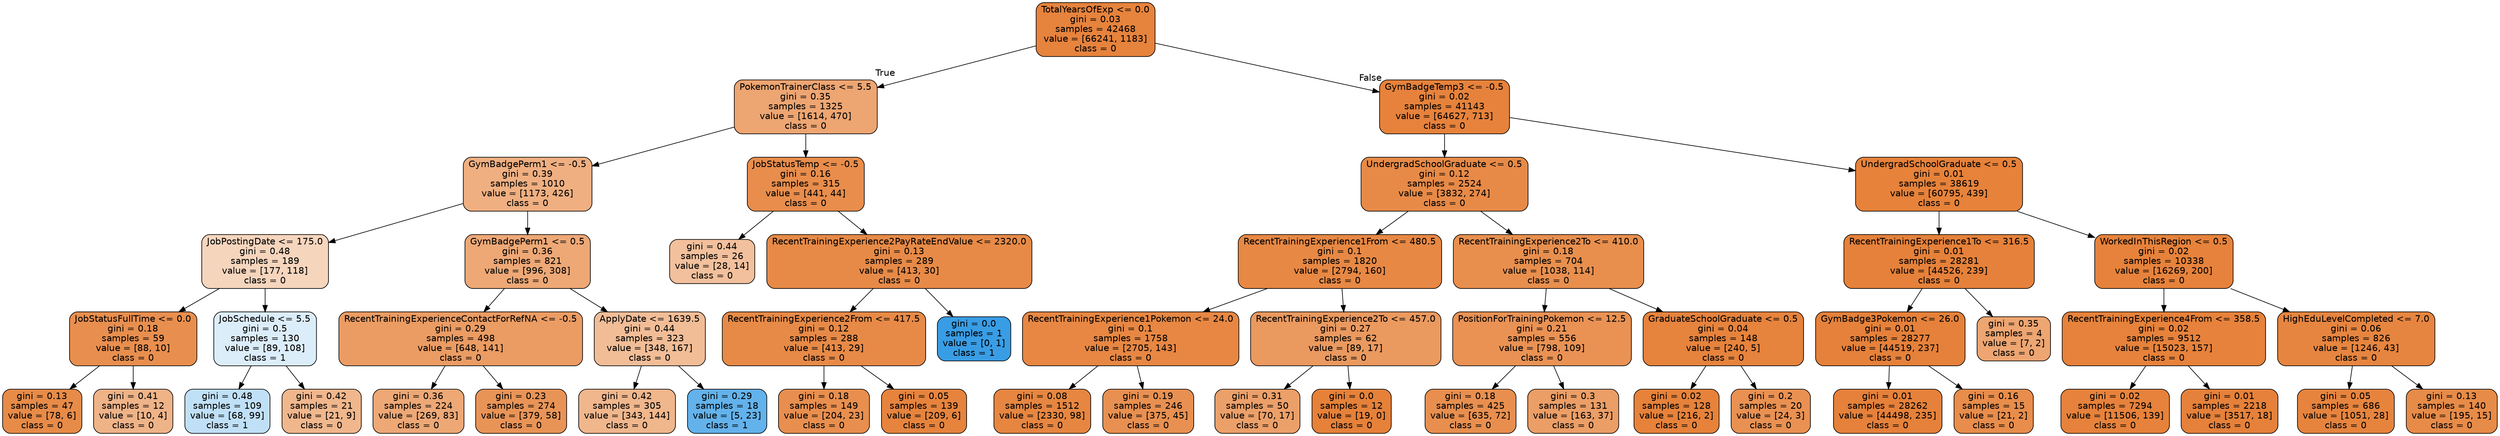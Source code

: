 digraph Tree {
node [shape=box, style="filled, rounded", color="black", fontname=helvetica] ;
edge [fontname=helvetica] ;
0 [label="TotalYearsOfExp <= 0.0\ngini = 0.03\nsamples = 42468\nvalue = [66241, 1183]\nclass = 0", fillcolor="#e58139fa"] ;
1 [label="PokemonTrainerClass <= 5.5\ngini = 0.35\nsamples = 1325\nvalue = [1614, 470]\nclass = 0", fillcolor="#e58139b5"] ;
0 -> 1 [labeldistance=2.5, labelangle=45, headlabel="True"] ;
2 [label="GymBadgePerm1 <= -0.5\ngini = 0.39\nsamples = 1010\nvalue = [1173, 426]\nclass = 0", fillcolor="#e58139a2"] ;
1 -> 2 ;
3 [label="JobPostingDate <= 175.0\ngini = 0.48\nsamples = 189\nvalue = [177, 118]\nclass = 0", fillcolor="#e5813955"] ;
2 -> 3 ;
4 [label="JobStatusFullTime <= 0.0\ngini = 0.18\nsamples = 59\nvalue = [88, 10]\nclass = 0", fillcolor="#e58139e2"] ;
3 -> 4 ;
5 [label="gini = 0.13\nsamples = 47\nvalue = [78, 6]\nclass = 0", fillcolor="#e58139eb"] ;
4 -> 5 ;
6 [label="gini = 0.41\nsamples = 12\nvalue = [10, 4]\nclass = 0", fillcolor="#e5813999"] ;
4 -> 6 ;
7 [label="JobSchedule <= 5.5\ngini = 0.5\nsamples = 130\nvalue = [89, 108]\nclass = 1", fillcolor="#399de52d"] ;
3 -> 7 ;
8 [label="gini = 0.48\nsamples = 109\nvalue = [68, 99]\nclass = 1", fillcolor="#399de550"] ;
7 -> 8 ;
9 [label="gini = 0.42\nsamples = 21\nvalue = [21, 9]\nclass = 0", fillcolor="#e5813992"] ;
7 -> 9 ;
10 [label="GymBadgePerm1 <= 0.5\ngini = 0.36\nsamples = 821\nvalue = [996, 308]\nclass = 0", fillcolor="#e58139b0"] ;
2 -> 10 ;
11 [label="RecentTrainingExperienceContactForRefNA <= -0.5\ngini = 0.29\nsamples = 498\nvalue = [648, 141]\nclass = 0", fillcolor="#e58139c8"] ;
10 -> 11 ;
12 [label="gini = 0.36\nsamples = 224\nvalue = [269, 83]\nclass = 0", fillcolor="#e58139b0"] ;
11 -> 12 ;
13 [label="gini = 0.23\nsamples = 274\nvalue = [379, 58]\nclass = 0", fillcolor="#e58139d8"] ;
11 -> 13 ;
14 [label="ApplyDate <= 1639.5\ngini = 0.44\nsamples = 323\nvalue = [348, 167]\nclass = 0", fillcolor="#e5813985"] ;
10 -> 14 ;
15 [label="gini = 0.42\nsamples = 305\nvalue = [343, 144]\nclass = 0", fillcolor="#e5813994"] ;
14 -> 15 ;
16 [label="gini = 0.29\nsamples = 18\nvalue = [5, 23]\nclass = 1", fillcolor="#399de5c8"] ;
14 -> 16 ;
17 [label="JobStatusTemp <= -0.5\ngini = 0.16\nsamples = 315\nvalue = [441, 44]\nclass = 0", fillcolor="#e58139e6"] ;
1 -> 17 ;
18 [label="gini = 0.44\nsamples = 26\nvalue = [28, 14]\nclass = 0", fillcolor="#e581397f"] ;
17 -> 18 ;
19 [label="RecentTrainingExperience2PayRateEndValue <= 2320.0\ngini = 0.13\nsamples = 289\nvalue = [413, 30]\nclass = 0", fillcolor="#e58139ec"] ;
17 -> 19 ;
20 [label="RecentTrainingExperience2From <= 417.5\ngini = 0.12\nsamples = 288\nvalue = [413, 29]\nclass = 0", fillcolor="#e58139ed"] ;
19 -> 20 ;
21 [label="gini = 0.18\nsamples = 149\nvalue = [204, 23]\nclass = 0", fillcolor="#e58139e2"] ;
20 -> 21 ;
22 [label="gini = 0.05\nsamples = 139\nvalue = [209, 6]\nclass = 0", fillcolor="#e58139f8"] ;
20 -> 22 ;
23 [label="gini = 0.0\nsamples = 1\nvalue = [0, 1]\nclass = 1", fillcolor="#399de5ff"] ;
19 -> 23 ;
24 [label="GymBadgeTemp3 <= -0.5\ngini = 0.02\nsamples = 41143\nvalue = [64627, 713]\nclass = 0", fillcolor="#e58139fc"] ;
0 -> 24 [labeldistance=2.5, labelangle=-45, headlabel="False"] ;
25 [label="UndergradSchoolGraduate <= 0.5\ngini = 0.12\nsamples = 2524\nvalue = [3832, 274]\nclass = 0", fillcolor="#e58139ed"] ;
24 -> 25 ;
26 [label="RecentTrainingExperience1From <= 480.5\ngini = 0.1\nsamples = 1820\nvalue = [2794, 160]\nclass = 0", fillcolor="#e58139f0"] ;
25 -> 26 ;
27 [label="RecentTrainingExperience1Pokemon <= 24.0\ngini = 0.1\nsamples = 1758\nvalue = [2705, 143]\nclass = 0", fillcolor="#e58139f2"] ;
26 -> 27 ;
28 [label="gini = 0.08\nsamples = 1512\nvalue = [2330, 98]\nclass = 0", fillcolor="#e58139f4"] ;
27 -> 28 ;
29 [label="gini = 0.19\nsamples = 246\nvalue = [375, 45]\nclass = 0", fillcolor="#e58139e0"] ;
27 -> 29 ;
30 [label="RecentTrainingExperience2To <= 457.0\ngini = 0.27\nsamples = 62\nvalue = [89, 17]\nclass = 0", fillcolor="#e58139ce"] ;
26 -> 30 ;
31 [label="gini = 0.31\nsamples = 50\nvalue = [70, 17]\nclass = 0", fillcolor="#e58139c1"] ;
30 -> 31 ;
32 [label="gini = 0.0\nsamples = 12\nvalue = [19, 0]\nclass = 0", fillcolor="#e58139ff"] ;
30 -> 32 ;
33 [label="RecentTrainingExperience2To <= 410.0\ngini = 0.18\nsamples = 704\nvalue = [1038, 114]\nclass = 0", fillcolor="#e58139e3"] ;
25 -> 33 ;
34 [label="PositionForTrainingPokemon <= 12.5\ngini = 0.21\nsamples = 556\nvalue = [798, 109]\nclass = 0", fillcolor="#e58139dc"] ;
33 -> 34 ;
35 [label="gini = 0.18\nsamples = 425\nvalue = [635, 72]\nclass = 0", fillcolor="#e58139e2"] ;
34 -> 35 ;
36 [label="gini = 0.3\nsamples = 131\nvalue = [163, 37]\nclass = 0", fillcolor="#e58139c5"] ;
34 -> 36 ;
37 [label="GraduateSchoolGraduate <= 0.5\ngini = 0.04\nsamples = 148\nvalue = [240, 5]\nclass = 0", fillcolor="#e58139fa"] ;
33 -> 37 ;
38 [label="gini = 0.02\nsamples = 128\nvalue = [216, 2]\nclass = 0", fillcolor="#e58139fd"] ;
37 -> 38 ;
39 [label="gini = 0.2\nsamples = 20\nvalue = [24, 3]\nclass = 0", fillcolor="#e58139df"] ;
37 -> 39 ;
40 [label="UndergradSchoolGraduate <= 0.5\ngini = 0.01\nsamples = 38619\nvalue = [60795, 439]\nclass = 0", fillcolor="#e58139fd"] ;
24 -> 40 ;
41 [label="RecentTrainingExperience1To <= 316.5\ngini = 0.01\nsamples = 28281\nvalue = [44526, 239]\nclass = 0", fillcolor="#e58139fe"] ;
40 -> 41 ;
42 [label="GymBadge3Pokemon <= 26.0\ngini = 0.01\nsamples = 28277\nvalue = [44519, 237]\nclass = 0", fillcolor="#e58139fe"] ;
41 -> 42 ;
43 [label="gini = 0.01\nsamples = 28262\nvalue = [44498, 235]\nclass = 0", fillcolor="#e58139fe"] ;
42 -> 43 ;
44 [label="gini = 0.16\nsamples = 15\nvalue = [21, 2]\nclass = 0", fillcolor="#e58139e7"] ;
42 -> 44 ;
45 [label="gini = 0.35\nsamples = 4\nvalue = [7, 2]\nclass = 0", fillcolor="#e58139b6"] ;
41 -> 45 ;
46 [label="WorkedInThisRegion <= 0.5\ngini = 0.02\nsamples = 10338\nvalue = [16269, 200]\nclass = 0", fillcolor="#e58139fc"] ;
40 -> 46 ;
47 [label="RecentTrainingExperience4From <= 358.5\ngini = 0.02\nsamples = 9512\nvalue = [15023, 157]\nclass = 0", fillcolor="#e58139fc"] ;
46 -> 47 ;
48 [label="gini = 0.02\nsamples = 7294\nvalue = [11506, 139]\nclass = 0", fillcolor="#e58139fc"] ;
47 -> 48 ;
49 [label="gini = 0.01\nsamples = 2218\nvalue = [3517, 18]\nclass = 0", fillcolor="#e58139fe"] ;
47 -> 49 ;
50 [label="HighEduLevelCompleted <= 7.0\ngini = 0.06\nsamples = 826\nvalue = [1246, 43]\nclass = 0", fillcolor="#e58139f6"] ;
46 -> 50 ;
51 [label="gini = 0.05\nsamples = 686\nvalue = [1051, 28]\nclass = 0", fillcolor="#e58139f8"] ;
50 -> 51 ;
52 [label="gini = 0.13\nsamples = 140\nvalue = [195, 15]\nclass = 0", fillcolor="#e58139eb"] ;
50 -> 52 ;
}